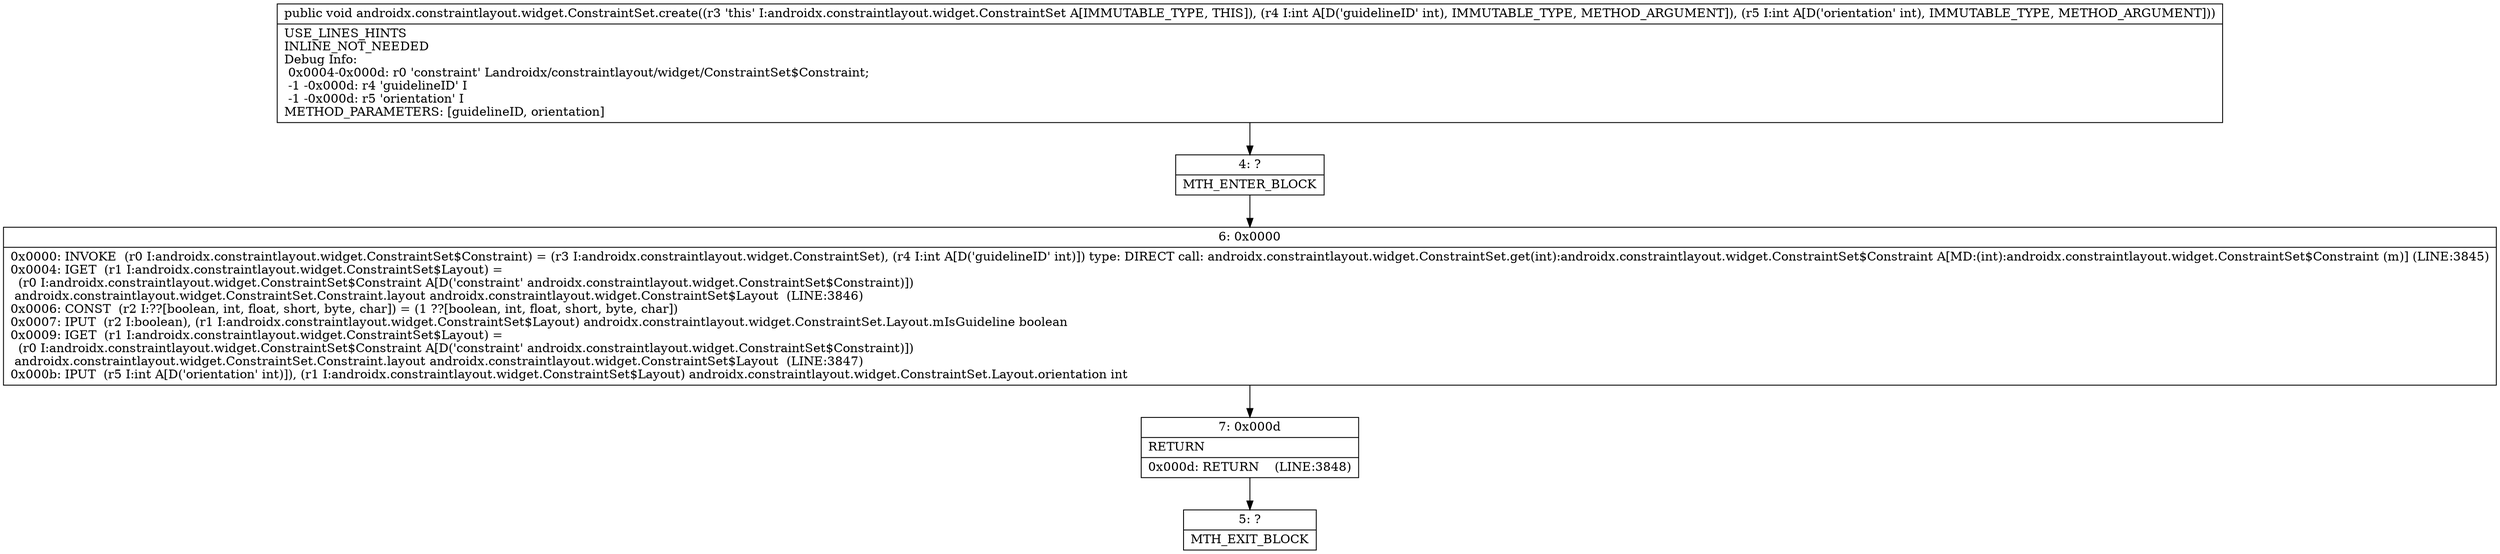 digraph "CFG forandroidx.constraintlayout.widget.ConstraintSet.create(II)V" {
Node_4 [shape=record,label="{4\:\ ?|MTH_ENTER_BLOCK\l}"];
Node_6 [shape=record,label="{6\:\ 0x0000|0x0000: INVOKE  (r0 I:androidx.constraintlayout.widget.ConstraintSet$Constraint) = (r3 I:androidx.constraintlayout.widget.ConstraintSet), (r4 I:int A[D('guidelineID' int)]) type: DIRECT call: androidx.constraintlayout.widget.ConstraintSet.get(int):androidx.constraintlayout.widget.ConstraintSet$Constraint A[MD:(int):androidx.constraintlayout.widget.ConstraintSet$Constraint (m)] (LINE:3845)\l0x0004: IGET  (r1 I:androidx.constraintlayout.widget.ConstraintSet$Layout) = \l  (r0 I:androidx.constraintlayout.widget.ConstraintSet$Constraint A[D('constraint' androidx.constraintlayout.widget.ConstraintSet$Constraint)])\l androidx.constraintlayout.widget.ConstraintSet.Constraint.layout androidx.constraintlayout.widget.ConstraintSet$Layout  (LINE:3846)\l0x0006: CONST  (r2 I:??[boolean, int, float, short, byte, char]) = (1 ??[boolean, int, float, short, byte, char]) \l0x0007: IPUT  (r2 I:boolean), (r1 I:androidx.constraintlayout.widget.ConstraintSet$Layout) androidx.constraintlayout.widget.ConstraintSet.Layout.mIsGuideline boolean \l0x0009: IGET  (r1 I:androidx.constraintlayout.widget.ConstraintSet$Layout) = \l  (r0 I:androidx.constraintlayout.widget.ConstraintSet$Constraint A[D('constraint' androidx.constraintlayout.widget.ConstraintSet$Constraint)])\l androidx.constraintlayout.widget.ConstraintSet.Constraint.layout androidx.constraintlayout.widget.ConstraintSet$Layout  (LINE:3847)\l0x000b: IPUT  (r5 I:int A[D('orientation' int)]), (r1 I:androidx.constraintlayout.widget.ConstraintSet$Layout) androidx.constraintlayout.widget.ConstraintSet.Layout.orientation int \l}"];
Node_7 [shape=record,label="{7\:\ 0x000d|RETURN\l|0x000d: RETURN    (LINE:3848)\l}"];
Node_5 [shape=record,label="{5\:\ ?|MTH_EXIT_BLOCK\l}"];
MethodNode[shape=record,label="{public void androidx.constraintlayout.widget.ConstraintSet.create((r3 'this' I:androidx.constraintlayout.widget.ConstraintSet A[IMMUTABLE_TYPE, THIS]), (r4 I:int A[D('guidelineID' int), IMMUTABLE_TYPE, METHOD_ARGUMENT]), (r5 I:int A[D('orientation' int), IMMUTABLE_TYPE, METHOD_ARGUMENT]))  | USE_LINES_HINTS\lINLINE_NOT_NEEDED\lDebug Info:\l  0x0004\-0x000d: r0 'constraint' Landroidx\/constraintlayout\/widget\/ConstraintSet$Constraint;\l  \-1 \-0x000d: r4 'guidelineID' I\l  \-1 \-0x000d: r5 'orientation' I\lMETHOD_PARAMETERS: [guidelineID, orientation]\l}"];
MethodNode -> Node_4;Node_4 -> Node_6;
Node_6 -> Node_7;
Node_7 -> Node_5;
}


